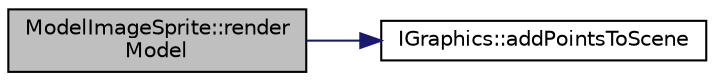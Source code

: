 digraph "ModelImageSprite::renderModel"
{
 // LATEX_PDF_SIZE
  edge [fontname="Helvetica",fontsize="10",labelfontname="Helvetica",labelfontsize="10"];
  node [fontname="Helvetica",fontsize="10",shape=record];
  rankdir="LR";
  Node1 [label="ModelImageSprite::render\lModel",height=0.2,width=0.4,color="black", fillcolor="grey75", style="filled", fontcolor="black",tooltip="Can be called after begin scene has been called, it will render the model in the scene...."];
  Node1 -> Node2 [color="midnightblue",fontsize="10",style="solid",fontname="Helvetica"];
  Node2 [label="IGraphics::addPointsToScene",height=0.2,width=0.4,color="black", fillcolor="white", style="filled",URL="$class_i_graphics.html#a14b51a173a236e986ee4e1f129a6e231",tooltip=" "];
}
